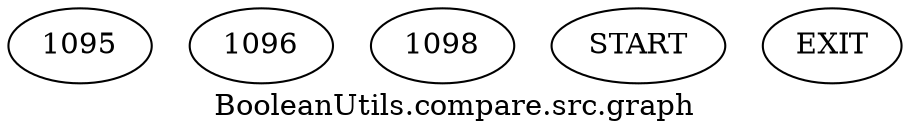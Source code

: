 /* --------------------------------------------------- */
/* Generated by Dr. Garbage Control Flow Graph Factory */
/* http://www.drgarbage.com                            */
/* Version: 4.5.0.201508311741                         */
/* Retrieved on: 2020-01-06 14:11:59.693               */
/* --------------------------------------------------- */
digraph "BooleanUtils.compare.src.graph" {
 graph [label="BooleanUtils.compare.src.graph"];
 2 [label="1095" ]
 3 [label="1096" ]
 4 [label="1098" ]
 5 [label="START" ]
 6 [label="EXIT" ]
 5  2
 2  3
 2  4
 3  6
 4  6
}
